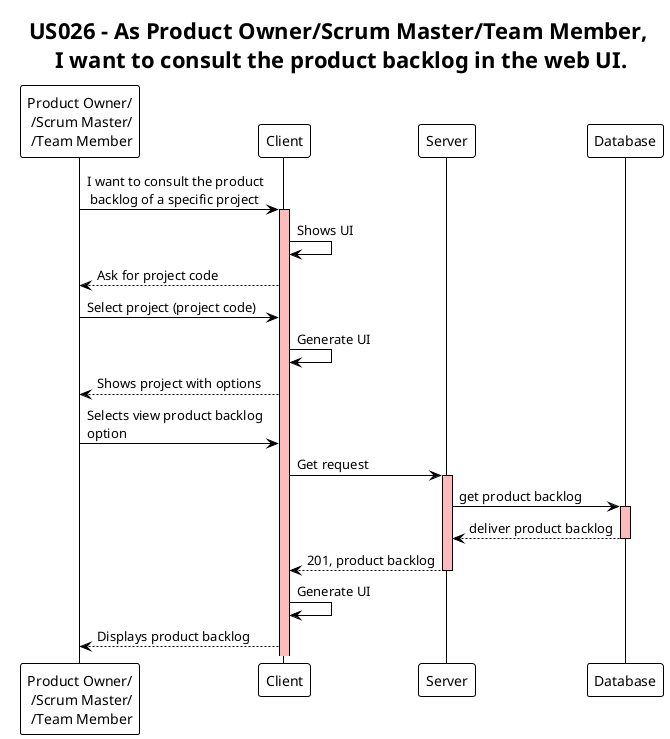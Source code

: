 @startuml
!theme plain
skinparam sequence {
LifeLineBackgroundColor #FFBBBB
}
title "US026 - As Product Owner/Scrum Master/Team Member, \nI want to consult the product backlog in the web UI."

participant "Product Owner/\n /Scrum Master/\n /Team Member" as PO
participant Client
participant Server
participant Database

PO -> Client: I want to consult the product \n backlog of a specific project
activate Client
Client -> Client: Shows UI
Client --> PO: Ask for project code
PO -> Client: Select project (project code)
Client -> Client: Generate UI
Client --> PO: Shows project with options
PO -> Client: Selects view product backlog\noption
Client -> Server: Get request
activate Server
Server -> Database: get product backlog
activate Database
Database --> Server: deliver product backlog
deactivate Database
Server --> Client: 201, product backlog
deactivate Server
Client -> Client: Generate UI
Client --> PO: Displays product backlog

@enduml